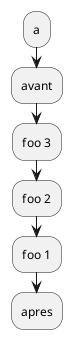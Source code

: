 {
  "sha1": "dwgcbh4j450fb8w9bt7jpb1rt1jbdf1",
  "insertion": {
    "when": "2024-06-01T09:03:03.528Z",
    "url": "https://forum.plantuml.net/10838/there-better-way-implement-while-loop-perprocess-function",
    "user": "plantuml@gmail.com"
  }
}
@startuml
!procedure $foo($arg)
:avant;
!while $arg!=0
:foo $arg;
!$arg = $arg - 1
!endwhile
:apres;
!endprocedure

:a;
$foo(3)
@enduml

